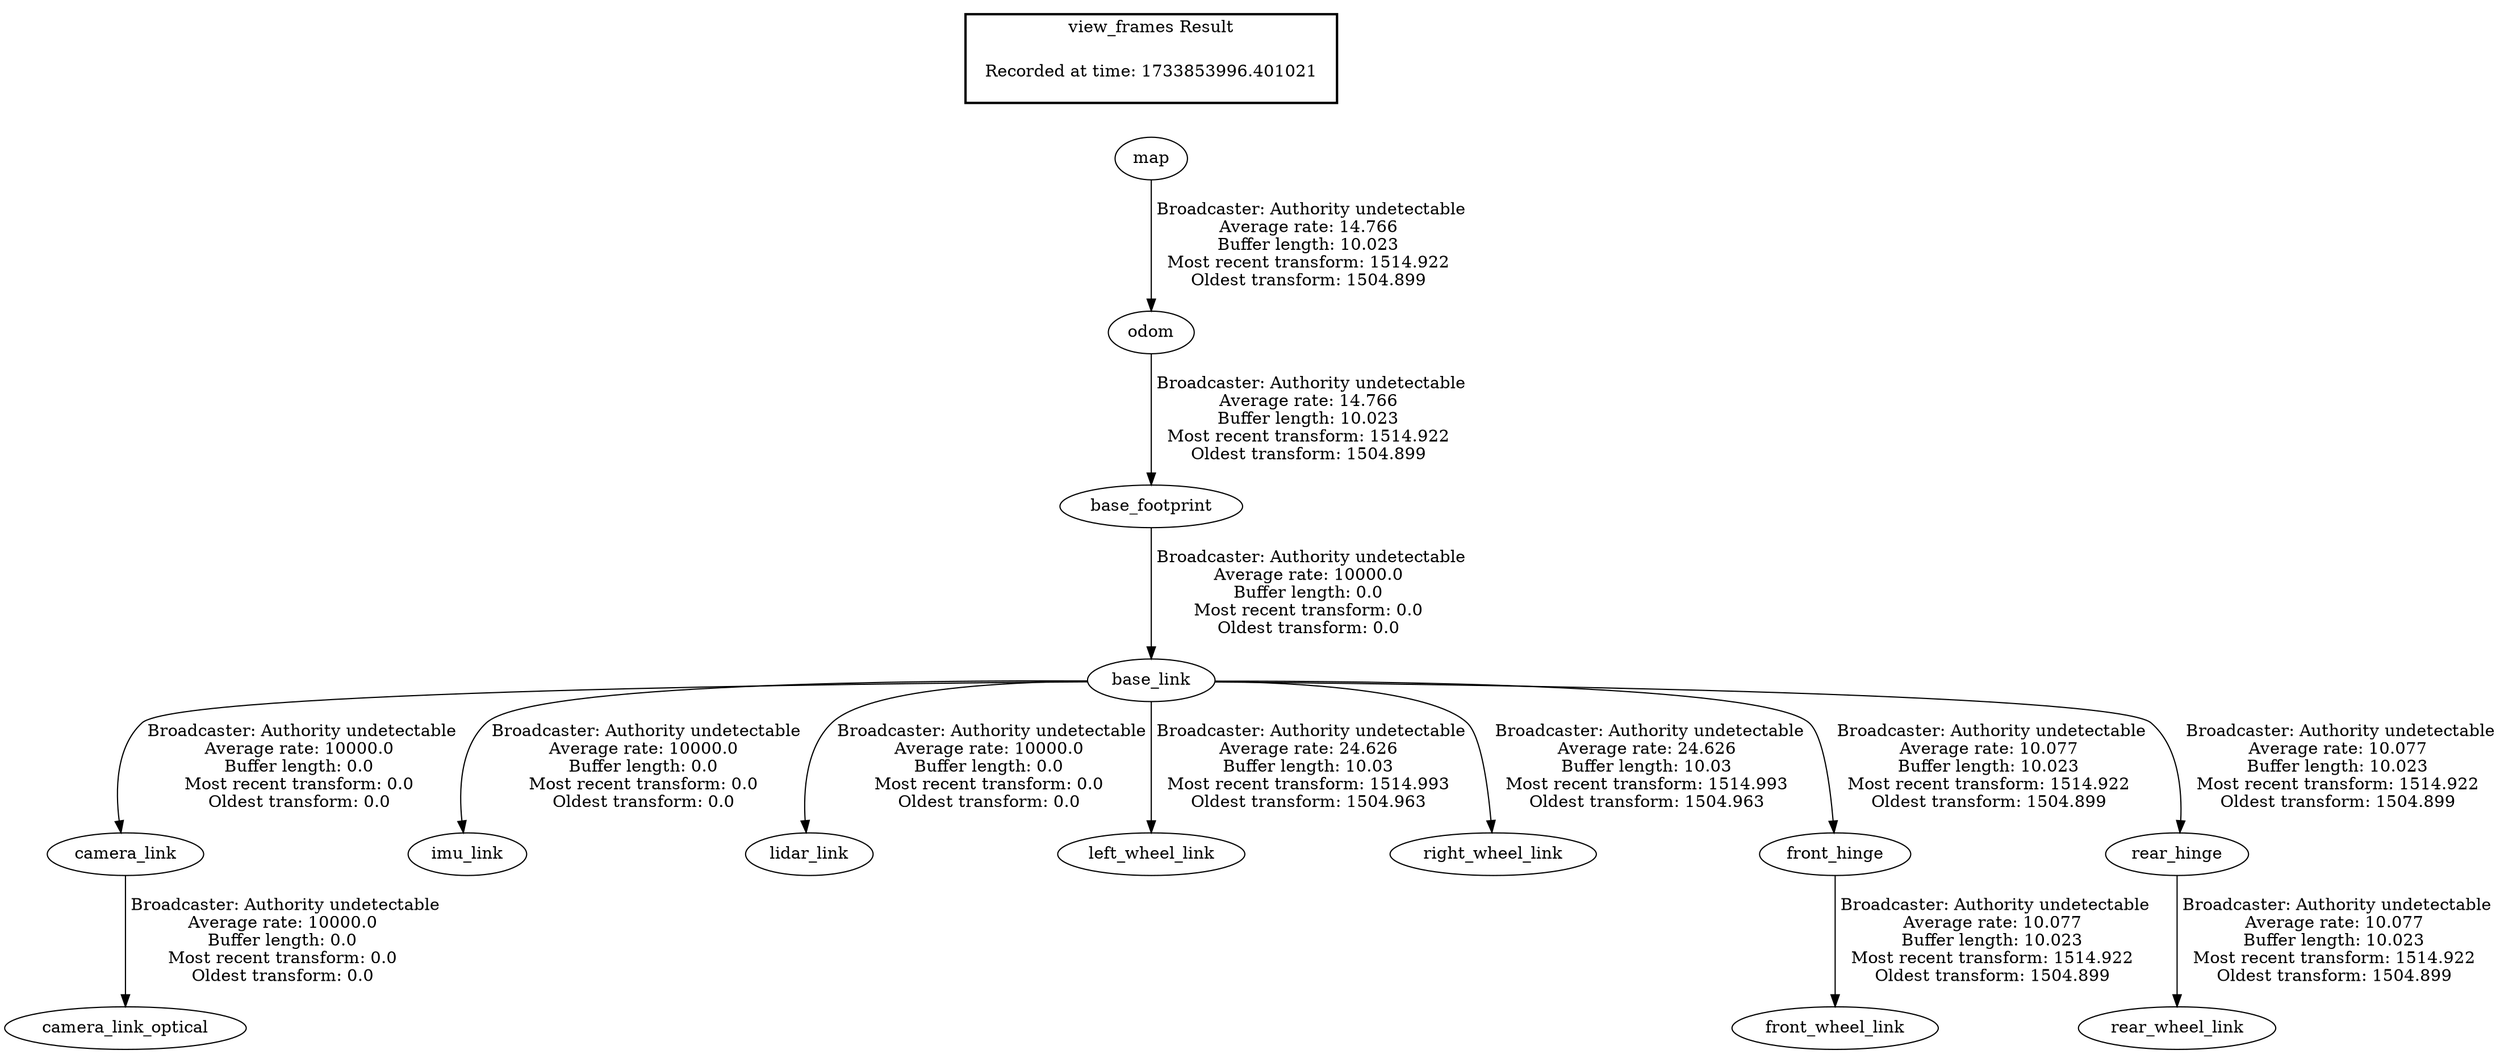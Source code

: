 digraph G {
"base_link" -> "camera_link"[label=" Broadcaster: Authority undetectable\nAverage rate: 10000.0\nBuffer length: 0.0\nMost recent transform: 0.0\nOldest transform: 0.0\n"];
"base_footprint" -> "base_link"[label=" Broadcaster: Authority undetectable\nAverage rate: 10000.0\nBuffer length: 0.0\nMost recent transform: 0.0\nOldest transform: 0.0\n"];
"base_link" -> "imu_link"[label=" Broadcaster: Authority undetectable\nAverage rate: 10000.0\nBuffer length: 0.0\nMost recent transform: 0.0\nOldest transform: 0.0\n"];
"base_link" -> "lidar_link"[label=" Broadcaster: Authority undetectable\nAverage rate: 10000.0\nBuffer length: 0.0\nMost recent transform: 0.0\nOldest transform: 0.0\n"];
"camera_link" -> "camera_link_optical"[label=" Broadcaster: Authority undetectable\nAverage rate: 10000.0\nBuffer length: 0.0\nMost recent transform: 0.0\nOldest transform: 0.0\n"];
"odom" -> "base_footprint"[label=" Broadcaster: Authority undetectable\nAverage rate: 14.766\nBuffer length: 10.023\nMost recent transform: 1514.922\nOldest transform: 1504.899\n"];
"base_link" -> "left_wheel_link"[label=" Broadcaster: Authority undetectable\nAverage rate: 24.626\nBuffer length: 10.03\nMost recent transform: 1514.993\nOldest transform: 1504.963\n"];
"base_link" -> "right_wheel_link"[label=" Broadcaster: Authority undetectable\nAverage rate: 24.626\nBuffer length: 10.03\nMost recent transform: 1514.993\nOldest transform: 1504.963\n"];
"map" -> "odom"[label=" Broadcaster: Authority undetectable\nAverage rate: 14.766\nBuffer length: 10.023\nMost recent transform: 1514.922\nOldest transform: 1504.899\n"];
"base_link" -> "front_hinge"[label=" Broadcaster: Authority undetectable\nAverage rate: 10.077\nBuffer length: 10.023\nMost recent transform: 1514.922\nOldest transform: 1504.899\n"];
"front_hinge" -> "front_wheel_link"[label=" Broadcaster: Authority undetectable\nAverage rate: 10.077\nBuffer length: 10.023\nMost recent transform: 1514.922\nOldest transform: 1504.899\n"];
"base_link" -> "rear_hinge"[label=" Broadcaster: Authority undetectable\nAverage rate: 10.077\nBuffer length: 10.023\nMost recent transform: 1514.922\nOldest transform: 1504.899\n"];
"rear_hinge" -> "rear_wheel_link"[label=" Broadcaster: Authority undetectable\nAverage rate: 10.077\nBuffer length: 10.023\nMost recent transform: 1514.922\nOldest transform: 1504.899\n"];
edge [style=invis];
 subgraph cluster_legend { style=bold; color=black; label ="view_frames Result";
"Recorded at time: 1733853996.401021"[ shape=plaintext ] ;
}->"map";
}